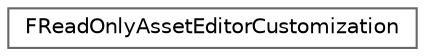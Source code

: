 digraph "Graphical Class Hierarchy"
{
 // INTERACTIVE_SVG=YES
 // LATEX_PDF_SIZE
  bgcolor="transparent";
  edge [fontname=Helvetica,fontsize=10,labelfontname=Helvetica,labelfontsize=10];
  node [fontname=Helvetica,fontsize=10,shape=box,height=0.2,width=0.4];
  rankdir="LR";
  Node0 [id="Node000000",label="FReadOnlyAssetEditorCustomization",height=0.2,width=0.4,color="grey40", fillcolor="white", style="filled",URL="$d8/d6e/structFReadOnlyAssetEditorCustomization.html",tooltip="Allows an asset editor to specify which custom menus/toolbar items are visible in read-only mode,..."];
}
